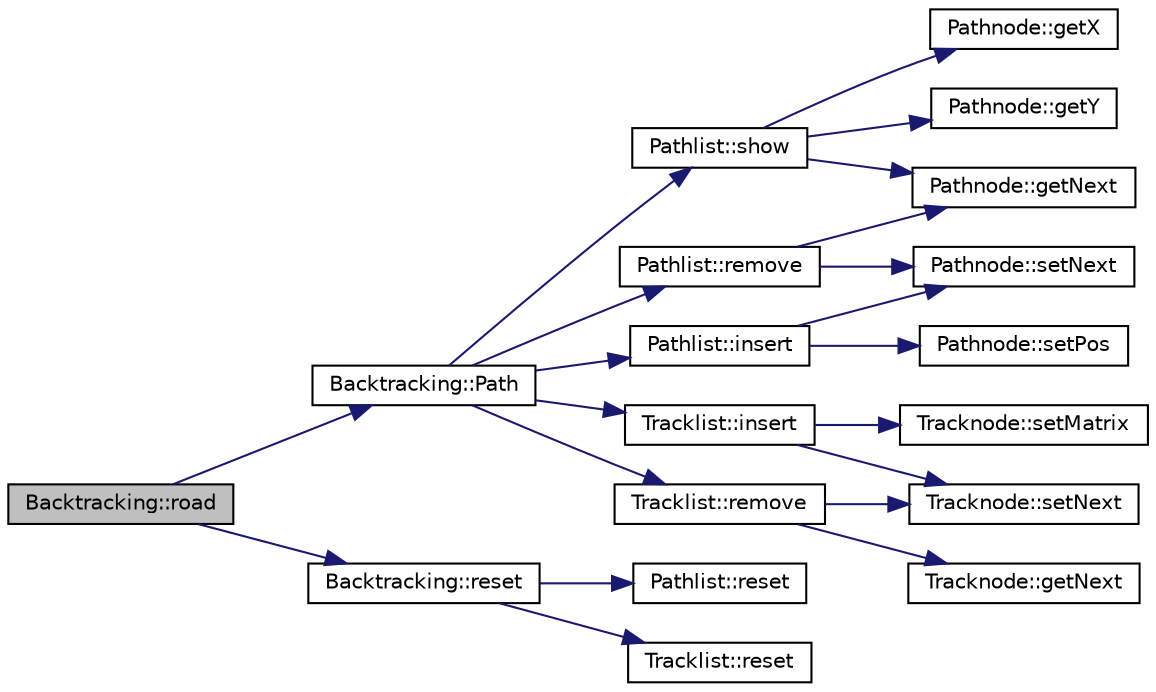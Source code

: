digraph "Backtracking::road"
{
 // LATEX_PDF_SIZE
  edge [fontname="Helvetica",fontsize="10",labelfontname="Helvetica",labelfontsize="10"];
  node [fontname="Helvetica",fontsize="10",shape=record];
  rankdir="LR";
  Node1 [label="Backtracking::road",height=0.2,width=0.4,color="black", fillcolor="grey75", style="filled", fontcolor="black",tooltip="gives the path fro an specific position"];
  Node1 -> Node2 [color="midnightblue",fontsize="10",style="solid",fontname="Helvetica"];
  Node2 [label="Backtracking::Path",height=0.2,width=0.4,color="black", fillcolor="white", style="filled",URL="$classBacktracking.html#aa6ab348e6d6c30cd106ab9ac4ff3bb74",tooltip=" "];
  Node2 -> Node3 [color="midnightblue",fontsize="10",style="solid",fontname="Helvetica"];
  Node3 [label="Tracklist::insert",height=0.2,width=0.4,color="black", fillcolor="white", style="filled",URL="$classTracklist.html#af55ebedbb885b9e94d84200c7f8aed9c",tooltip="inserts a matrix with the actual state of if, the one could be use by the Backtracking"];
  Node3 -> Node4 [color="midnightblue",fontsize="10",style="solid",fontname="Helvetica"];
  Node4 [label="Tracknode::setMatrix",height=0.2,width=0.4,color="black", fillcolor="white", style="filled",URL="$classTracknode.html#a2fc3579b4bff71c1a79946550ecfe880",tooltip="sets the matrix associated to the node"];
  Node3 -> Node5 [color="midnightblue",fontsize="10",style="solid",fontname="Helvetica"];
  Node5 [label="Tracknode::setNext",height=0.2,width=0.4,color="black", fillcolor="white", style="filled",URL="$classTracknode.html#a343e2a57eca952ed16babf3a7a52693e",tooltip="sets the next node of the current node"];
  Node2 -> Node6 [color="midnightblue",fontsize="10",style="solid",fontname="Helvetica"];
  Node6 [label="Pathlist::insert",height=0.2,width=0.4,color="black", fillcolor="white", style="filled",URL="$classPathlist.html#a88f1f2e3b19014694c681e8a38f471e9",tooltip="inserts the x and y poss related to a possible path position"];
  Node6 -> Node7 [color="midnightblue",fontsize="10",style="solid",fontname="Helvetica"];
  Node7 [label="Pathnode::setNext",height=0.2,width=0.4,color="black", fillcolor="white", style="filled",URL="$classPathnode.html#aba7ca07fcdc19dc53f34da00884f2483",tooltip="sets the next node of the current node"];
  Node6 -> Node8 [color="midnightblue",fontsize="10",style="solid",fontname="Helvetica"];
  Node8 [label="Pathnode::setPos",height=0.2,width=0.4,color="black", fillcolor="white", style="filled",URL="$classPathnode.html#aab6e8087eb99717da7eff197cd5313c6",tooltip="sets the x and y values associated to the node"];
  Node2 -> Node9 [color="midnightblue",fontsize="10",style="solid",fontname="Helvetica"];
  Node9 [label="Tracklist::remove",height=0.2,width=0.4,color="black", fillcolor="white", style="filled",URL="$classTracklist.html#af0a5789f383854ad15d9e81182fae810",tooltip="removes the last element of the linked list"];
  Node9 -> Node10 [color="midnightblue",fontsize="10",style="solid",fontname="Helvetica"];
  Node10 [label="Tracknode::getNext",height=0.2,width=0.4,color="black", fillcolor="white", style="filled",URL="$classTracknode.html#a462ece04fa7600fd9004fb1e272356a7",tooltip="get the next node"];
  Node9 -> Node5 [color="midnightblue",fontsize="10",style="solid",fontname="Helvetica"];
  Node2 -> Node11 [color="midnightblue",fontsize="10",style="solid",fontname="Helvetica"];
  Node11 [label="Pathlist::remove",height=0.2,width=0.4,color="black", fillcolor="white", style="filled",URL="$classPathlist.html#a1aa781b3e80fde88dab9a4f17ac140b7",tooltip="removes the last element of the linked list"];
  Node11 -> Node12 [color="midnightblue",fontsize="10",style="solid",fontname="Helvetica"];
  Node12 [label="Pathnode::getNext",height=0.2,width=0.4,color="black", fillcolor="white", style="filled",URL="$classPathnode.html#acbc2a8c774e147f7b822f652cbeceedd",tooltip="get the next node"];
  Node11 -> Node7 [color="midnightblue",fontsize="10",style="solid",fontname="Helvetica"];
  Node2 -> Node13 [color="midnightblue",fontsize="10",style="solid",fontname="Helvetica"];
  Node13 [label="Pathlist::show",height=0.2,width=0.4,color="black", fillcolor="white", style="filled",URL="$classPathlist.html#aac1853f4e0446b2648b9c81a9b586783",tooltip="shows the list content"];
  Node13 -> Node12 [color="midnightblue",fontsize="10",style="solid",fontname="Helvetica"];
  Node13 -> Node14 [color="midnightblue",fontsize="10",style="solid",fontname="Helvetica"];
  Node14 [label="Pathnode::getX",height=0.2,width=0.4,color="black", fillcolor="white", style="filled",URL="$classPathnode.html#af1fb2f252dd7183bfbc3c66a64bcc4d5",tooltip="return the x poss of the node"];
  Node13 -> Node15 [color="midnightblue",fontsize="10",style="solid",fontname="Helvetica"];
  Node15 [label="Pathnode::getY",height=0.2,width=0.4,color="black", fillcolor="white", style="filled",URL="$classPathnode.html#a59ef21b25228863e4a41d91d712ad2ba",tooltip="return the y poss of the node"];
  Node1 -> Node16 [color="midnightblue",fontsize="10",style="solid",fontname="Helvetica"];
  Node16 [label="Backtracking::reset",height=0.2,width=0.4,color="black", fillcolor="white", style="filled",URL="$classBacktracking.html#a43dd8bbc1ee96cffc56dab115937e0e4",tooltip="resets the parallel linked lists an the visited matrix"];
  Node16 -> Node17 [color="midnightblue",fontsize="10",style="solid",fontname="Helvetica"];
  Node17 [label="Tracklist::reset",height=0.2,width=0.4,color="black", fillcolor="white", style="filled",URL="$classTracklist.html#a1d8f9a9a4151d212765757c6cd38baca",tooltip="resets the list content"];
  Node16 -> Node18 [color="midnightblue",fontsize="10",style="solid",fontname="Helvetica"];
  Node18 [label="Pathlist::reset",height=0.2,width=0.4,color="black", fillcolor="white", style="filled",URL="$classPathlist.html#a6cbefbb997f8d8434bf758b18ad51f4f",tooltip="resets the list content"];
}

